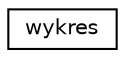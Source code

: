 digraph "Graphical Class Hierarchy"
{
  edge [fontname="Helvetica",fontsize="10",labelfontname="Helvetica",labelfontsize="10"];
  node [fontname="Helvetica",fontsize="10",shape=record];
  rankdir="LR";
  Node0 [label="wykres",height=0.2,width=0.4,color="black", fillcolor="white", style="filled",URL="$classwykres.html"];
}

